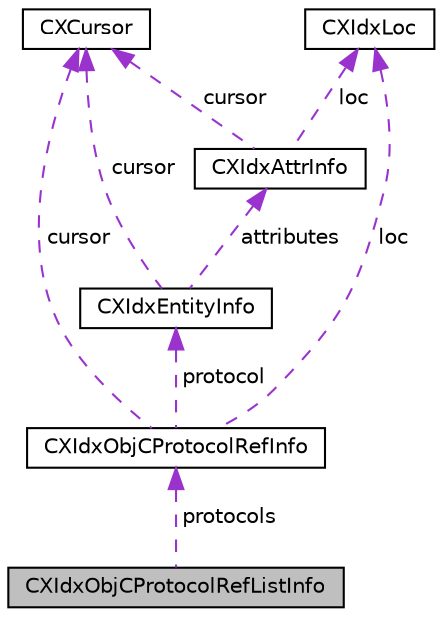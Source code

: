 digraph "CXIdxObjCProtocolRefListInfo"
{
  edge [fontname="Helvetica",fontsize="10",labelfontname="Helvetica",labelfontsize="10"];
  node [fontname="Helvetica",fontsize="10",shape=record];
  Node1 [label="CXIdxObjCProtocolRefListInfo",height=0.2,width=0.4,color="black", fillcolor="grey75", style="filled", fontcolor="black"];
  Node2 -> Node1 [dir="back",color="darkorchid3",fontsize="10",style="dashed",label=" protocols" ,fontname="Helvetica"];
  Node2 [label="CXIdxObjCProtocolRefInfo",height=0.2,width=0.4,color="black", fillcolor="white", style="filled",URL="$structCXIdxObjCProtocolRefInfo.html"];
  Node3 -> Node2 [dir="back",color="darkorchid3",fontsize="10",style="dashed",label=" cursor" ,fontname="Helvetica"];
  Node3 [label="CXCursor",height=0.2,width=0.4,color="black", fillcolor="white", style="filled",URL="$structCXCursor.html",tooltip="A cursor representing some element in the abstract syntax tree for a translation unit. "];
  Node4 -> Node2 [dir="back",color="darkorchid3",fontsize="10",style="dashed",label=" loc" ,fontname="Helvetica"];
  Node4 [label="CXIdxLoc",height=0.2,width=0.4,color="black", fillcolor="white", style="filled",URL="$structCXIdxLoc.html",tooltip="Source location passed to index callbacks. "];
  Node5 -> Node2 [dir="back",color="darkorchid3",fontsize="10",style="dashed",label=" protocol" ,fontname="Helvetica"];
  Node5 [label="CXIdxEntityInfo",height=0.2,width=0.4,color="black", fillcolor="white", style="filled",URL="$structCXIdxEntityInfo.html"];
  Node6 -> Node5 [dir="back",color="darkorchid3",fontsize="10",style="dashed",label=" attributes" ,fontname="Helvetica"];
  Node6 [label="CXIdxAttrInfo",height=0.2,width=0.4,color="black", fillcolor="white", style="filled",URL="$structCXIdxAttrInfo.html"];
  Node3 -> Node6 [dir="back",color="darkorchid3",fontsize="10",style="dashed",label=" cursor" ,fontname="Helvetica"];
  Node4 -> Node6 [dir="back",color="darkorchid3",fontsize="10",style="dashed",label=" loc" ,fontname="Helvetica"];
  Node3 -> Node5 [dir="back",color="darkorchid3",fontsize="10",style="dashed",label=" cursor" ,fontname="Helvetica"];
}
